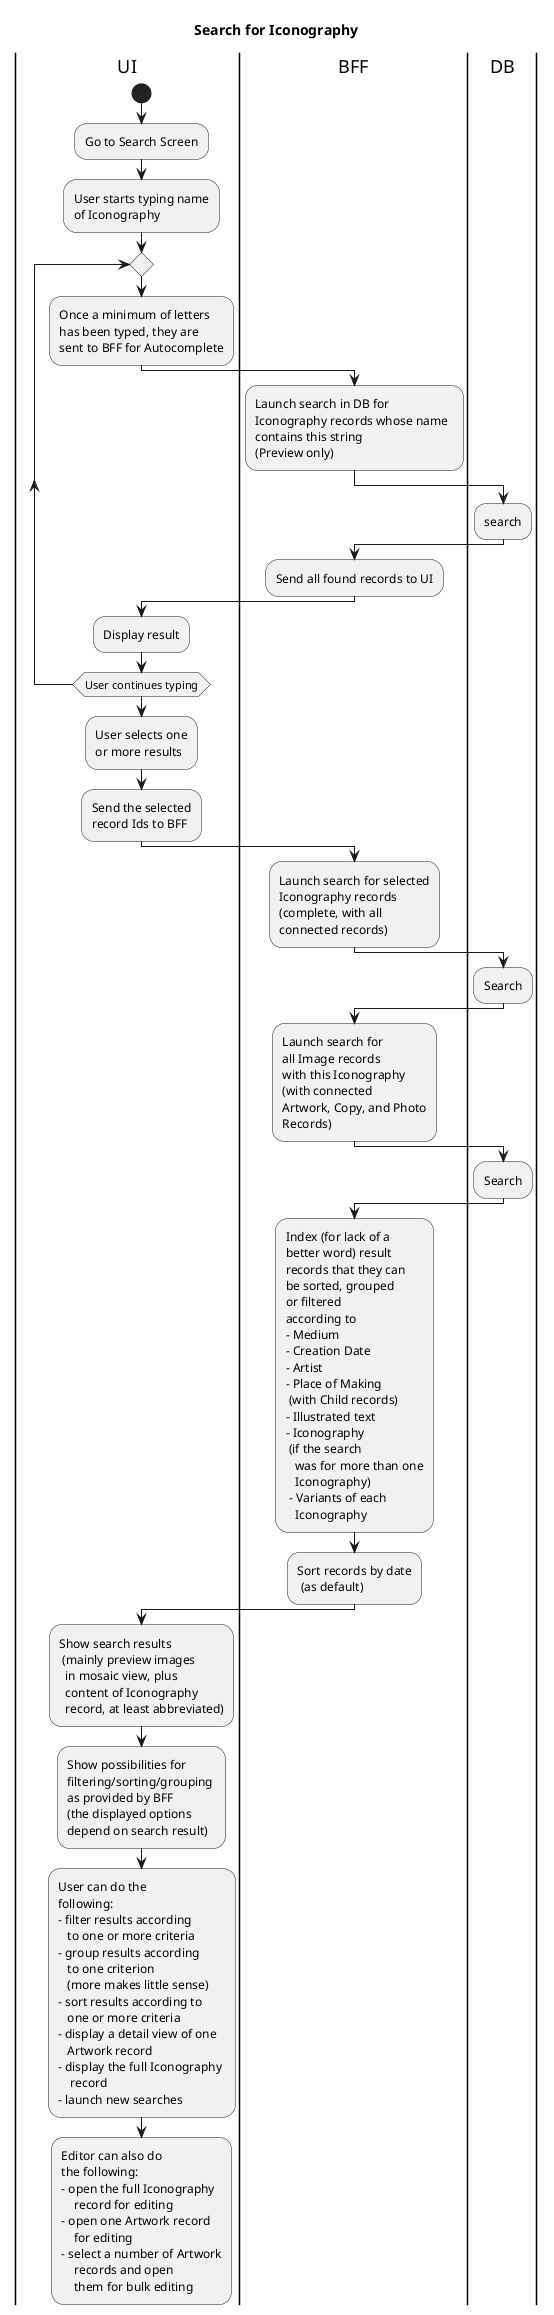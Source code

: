 @startuml
title Search for Iconography
|UI|
start
:Go to Search Screen;
:User starts typing name
of Iconography;

repeat
    :Once a minimum of letters
    has been typed, they are
    sent to BFF for Autocomplete;
    |BFF|
    :Launch search in DB for
    Iconography records whose name  
    contains this string
    (Preview only);
    |DB|
    :search;
    |BFF|   
    
    :Send all found records to UI;
    |UI|
    :Display result;
repeat while (User continues typing)
:User selects one
or more results;
:Send the selected
record Ids to BFF;
|BFF|
:Launch search for selected
Iconography records
(complete, with all
connected records);
|DB|
:Search;
|BFF|
:Launch search for 
all Image records
with this Iconography
(with connected 
Artwork, Copy, and Photo
Records);
|DB|
:Search;
|BFF|
:Index (for lack of a 
better word) result 
records that they can 
be sorted, grouped 
or filtered
according to 
- Medium
- Creation Date 
- Artist 
- Place of Making
 (with Child records)
- Illustrated text 
- Iconography 
 (if the search
   was for more than one
   Iconography)
 - Variants of each
   Iconography;
:Sort records by date
 (as default);
|UI|
:Show search results
 (mainly preview images
  in mosaic view, plus 
  content of Iconography
  record, at least abbreviated);
:Show possibilities for
filtering/sorting/grouping 
as provided by BFF
(the displayed options
depend on search result);

:User can do the
following:
- filter results according
   to one or more criteria
- group results according
   to one criterion 
   (more makes little sense)
- sort results according to
   one or more criteria
- display a detail view of one
   Artwork record
- display the full Iconography 
    record
- launch new searches;

:Editor can also do
the following:
- open the full Iconography
    record for editing
- open one Artwork record 
    for editing
- select a number of Artwork
    records and open
    them for bulk editing;



@enduml
